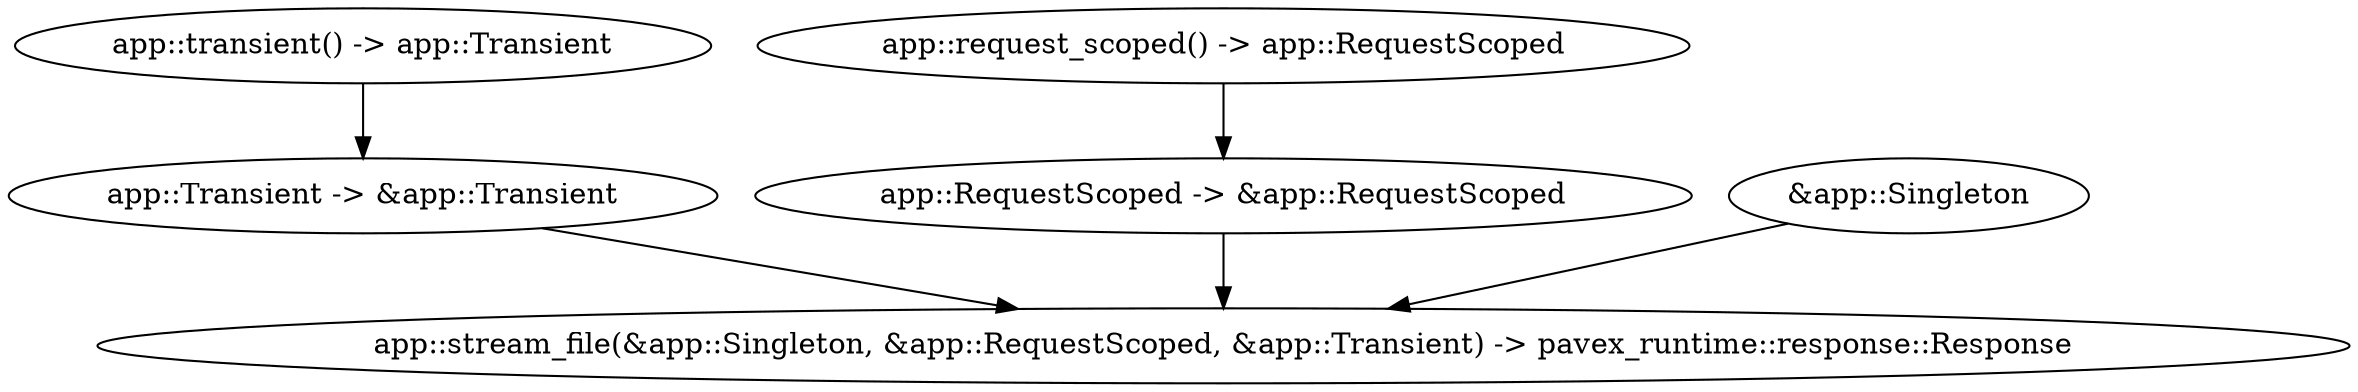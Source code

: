 digraph "/home" {
    0 [ label = "app::stream_file(&app::Singleton, &app::RequestScoped, &app::Transient) -> pavex_runtime::response::Response"]
    1 [ label = "app::Transient -> &app::Transient"]
    2 [ label = "app::transient() -> app::Transient"]
    3 [ label = "app::RequestScoped -> &app::RequestScoped"]
    4 [ label = "app::request_scoped() -> app::RequestScoped"]
    5 [ label = "&app::Singleton"]
    1 -> 0 [ ]
    2 -> 1 [ ]
    3 -> 0 [ ]
    4 -> 3 [ ]
    5 -> 0 [ ]
}
digraph app_state {
    0 [ label = "crate::ApplicationState(app::Singleton) -> crate::ApplicationState"]
    1 [ label = "app::Singleton::new() -> app::Singleton"]
    1 -> 0 [ ]
}